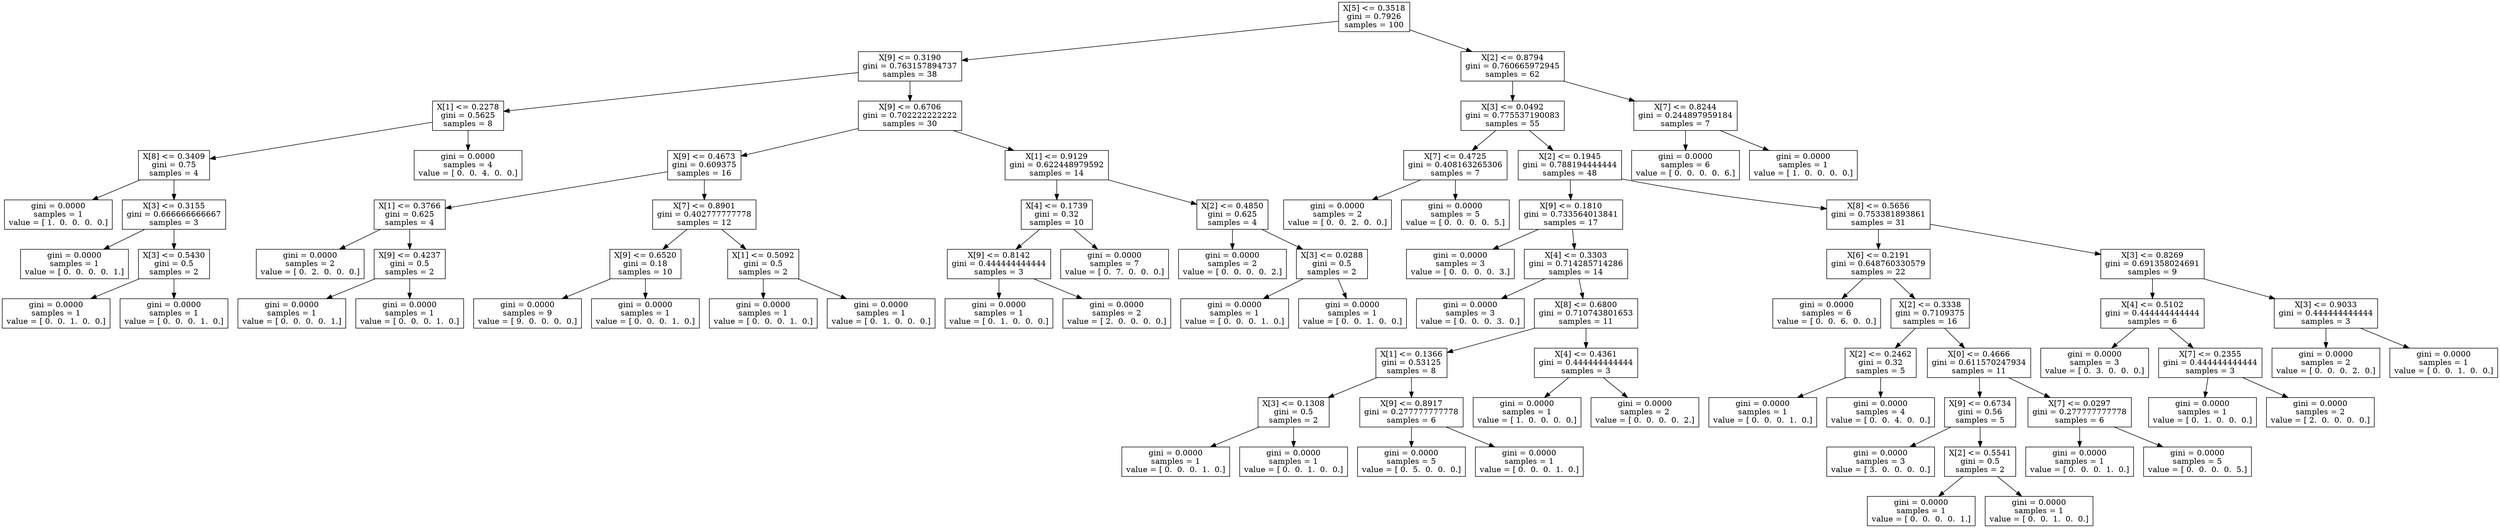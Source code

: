 digraph Tree {
0 [label="X[5] <= 0.3518\ngini = 0.7926\nsamples = 100", shape="box"] ;
1 [label="X[9] <= 0.3190\ngini = 0.763157894737\nsamples = 38", shape="box"] ;
0 -> 1 ;
2 [label="X[1] <= 0.2278\ngini = 0.5625\nsamples = 8", shape="box"] ;
1 -> 2 ;
3 [label="X[8] <= 0.3409\ngini = 0.75\nsamples = 4", shape="box"] ;
2 -> 3 ;
4 [label="gini = 0.0000\nsamples = 1\nvalue = [ 1.  0.  0.  0.  0.]", shape="box"] ;
3 -> 4 ;
5 [label="X[3] <= 0.3155\ngini = 0.666666666667\nsamples = 3", shape="box"] ;
3 -> 5 ;
6 [label="gini = 0.0000\nsamples = 1\nvalue = [ 0.  0.  0.  0.  1.]", shape="box"] ;
5 -> 6 ;
7 [label="X[3] <= 0.5430\ngini = 0.5\nsamples = 2", shape="box"] ;
5 -> 7 ;
8 [label="gini = 0.0000\nsamples = 1\nvalue = [ 0.  0.  1.  0.  0.]", shape="box"] ;
7 -> 8 ;
9 [label="gini = 0.0000\nsamples = 1\nvalue = [ 0.  0.  0.  1.  0.]", shape="box"] ;
7 -> 9 ;
10 [label="gini = 0.0000\nsamples = 4\nvalue = [ 0.  0.  4.  0.  0.]", shape="box"] ;
2 -> 10 ;
11 [label="X[9] <= 0.6706\ngini = 0.702222222222\nsamples = 30", shape="box"] ;
1 -> 11 ;
12 [label="X[9] <= 0.4673\ngini = 0.609375\nsamples = 16", shape="box"] ;
11 -> 12 ;
13 [label="X[1] <= 0.3766\ngini = 0.625\nsamples = 4", shape="box"] ;
12 -> 13 ;
14 [label="gini = 0.0000\nsamples = 2\nvalue = [ 0.  2.  0.  0.  0.]", shape="box"] ;
13 -> 14 ;
15 [label="X[9] <= 0.4237\ngini = 0.5\nsamples = 2", shape="box"] ;
13 -> 15 ;
16 [label="gini = 0.0000\nsamples = 1\nvalue = [ 0.  0.  0.  0.  1.]", shape="box"] ;
15 -> 16 ;
17 [label="gini = 0.0000\nsamples = 1\nvalue = [ 0.  0.  0.  1.  0.]", shape="box"] ;
15 -> 17 ;
18 [label="X[7] <= 0.8901\ngini = 0.402777777778\nsamples = 12", shape="box"] ;
12 -> 18 ;
19 [label="X[9] <= 0.6520\ngini = 0.18\nsamples = 10", shape="box"] ;
18 -> 19 ;
20 [label="gini = 0.0000\nsamples = 9\nvalue = [ 9.  0.  0.  0.  0.]", shape="box"] ;
19 -> 20 ;
21 [label="gini = 0.0000\nsamples = 1\nvalue = [ 0.  0.  0.  1.  0.]", shape="box"] ;
19 -> 21 ;
22 [label="X[1] <= 0.5092\ngini = 0.5\nsamples = 2", shape="box"] ;
18 -> 22 ;
23 [label="gini = 0.0000\nsamples = 1\nvalue = [ 0.  0.  0.  1.  0.]", shape="box"] ;
22 -> 23 ;
24 [label="gini = 0.0000\nsamples = 1\nvalue = [ 0.  1.  0.  0.  0.]", shape="box"] ;
22 -> 24 ;
25 [label="X[1] <= 0.9129\ngini = 0.622448979592\nsamples = 14", shape="box"] ;
11 -> 25 ;
26 [label="X[4] <= 0.1739\ngini = 0.32\nsamples = 10", shape="box"] ;
25 -> 26 ;
27 [label="X[9] <= 0.8142\ngini = 0.444444444444\nsamples = 3", shape="box"] ;
26 -> 27 ;
28 [label="gini = 0.0000\nsamples = 1\nvalue = [ 0.  1.  0.  0.  0.]", shape="box"] ;
27 -> 28 ;
29 [label="gini = 0.0000\nsamples = 2\nvalue = [ 2.  0.  0.  0.  0.]", shape="box"] ;
27 -> 29 ;
30 [label="gini = 0.0000\nsamples = 7\nvalue = [ 0.  7.  0.  0.  0.]", shape="box"] ;
26 -> 30 ;
31 [label="X[2] <= 0.4850\ngini = 0.625\nsamples = 4", shape="box"] ;
25 -> 31 ;
32 [label="gini = 0.0000\nsamples = 2\nvalue = [ 0.  0.  0.  0.  2.]", shape="box"] ;
31 -> 32 ;
33 [label="X[3] <= 0.0288\ngini = 0.5\nsamples = 2", shape="box"] ;
31 -> 33 ;
34 [label="gini = 0.0000\nsamples = 1\nvalue = [ 0.  0.  0.  1.  0.]", shape="box"] ;
33 -> 34 ;
35 [label="gini = 0.0000\nsamples = 1\nvalue = [ 0.  0.  1.  0.  0.]", shape="box"] ;
33 -> 35 ;
36 [label="X[2] <= 0.8794\ngini = 0.760665972945\nsamples = 62", shape="box"] ;
0 -> 36 ;
37 [label="X[3] <= 0.0492\ngini = 0.775537190083\nsamples = 55", shape="box"] ;
36 -> 37 ;
38 [label="X[7] <= 0.4725\ngini = 0.408163265306\nsamples = 7", shape="box"] ;
37 -> 38 ;
39 [label="gini = 0.0000\nsamples = 2\nvalue = [ 0.  0.  2.  0.  0.]", shape="box"] ;
38 -> 39 ;
40 [label="gini = 0.0000\nsamples = 5\nvalue = [ 0.  0.  0.  0.  5.]", shape="box"] ;
38 -> 40 ;
41 [label="X[2] <= 0.1945\ngini = 0.788194444444\nsamples = 48", shape="box"] ;
37 -> 41 ;
42 [label="X[9] <= 0.1810\ngini = 0.733564013841\nsamples = 17", shape="box"] ;
41 -> 42 ;
43 [label="gini = 0.0000\nsamples = 3\nvalue = [ 0.  0.  0.  0.  3.]", shape="box"] ;
42 -> 43 ;
44 [label="X[4] <= 0.3303\ngini = 0.714285714286\nsamples = 14", shape="box"] ;
42 -> 44 ;
45 [label="gini = 0.0000\nsamples = 3\nvalue = [ 0.  0.  0.  3.  0.]", shape="box"] ;
44 -> 45 ;
46 [label="X[8] <= 0.6800\ngini = 0.710743801653\nsamples = 11", shape="box"] ;
44 -> 46 ;
47 [label="X[1] <= 0.1366\ngini = 0.53125\nsamples = 8", shape="box"] ;
46 -> 47 ;
48 [label="X[3] <= 0.1308\ngini = 0.5\nsamples = 2", shape="box"] ;
47 -> 48 ;
49 [label="gini = 0.0000\nsamples = 1\nvalue = [ 0.  0.  0.  1.  0.]", shape="box"] ;
48 -> 49 ;
50 [label="gini = 0.0000\nsamples = 1\nvalue = [ 0.  0.  1.  0.  0.]", shape="box"] ;
48 -> 50 ;
51 [label="X[9] <= 0.8917\ngini = 0.277777777778\nsamples = 6", shape="box"] ;
47 -> 51 ;
52 [label="gini = 0.0000\nsamples = 5\nvalue = [ 0.  5.  0.  0.  0.]", shape="box"] ;
51 -> 52 ;
53 [label="gini = 0.0000\nsamples = 1\nvalue = [ 0.  0.  0.  1.  0.]", shape="box"] ;
51 -> 53 ;
54 [label="X[4] <= 0.4361\ngini = 0.444444444444\nsamples = 3", shape="box"] ;
46 -> 54 ;
55 [label="gini = 0.0000\nsamples = 1\nvalue = [ 1.  0.  0.  0.  0.]", shape="box"] ;
54 -> 55 ;
56 [label="gini = 0.0000\nsamples = 2\nvalue = [ 0.  0.  0.  0.  2.]", shape="box"] ;
54 -> 56 ;
57 [label="X[8] <= 0.5656\ngini = 0.753381893861\nsamples = 31", shape="box"] ;
41 -> 57 ;
58 [label="X[6] <= 0.2191\ngini = 0.648760330579\nsamples = 22", shape="box"] ;
57 -> 58 ;
59 [label="gini = 0.0000\nsamples = 6\nvalue = [ 0.  0.  6.  0.  0.]", shape="box"] ;
58 -> 59 ;
60 [label="X[2] <= 0.3338\ngini = 0.7109375\nsamples = 16", shape="box"] ;
58 -> 60 ;
61 [label="X[2] <= 0.2462\ngini = 0.32\nsamples = 5", shape="box"] ;
60 -> 61 ;
62 [label="gini = 0.0000\nsamples = 1\nvalue = [ 0.  0.  0.  1.  0.]", shape="box"] ;
61 -> 62 ;
63 [label="gini = 0.0000\nsamples = 4\nvalue = [ 0.  0.  4.  0.  0.]", shape="box"] ;
61 -> 63 ;
64 [label="X[0] <= 0.4666\ngini = 0.611570247934\nsamples = 11", shape="box"] ;
60 -> 64 ;
65 [label="X[9] <= 0.6734\ngini = 0.56\nsamples = 5", shape="box"] ;
64 -> 65 ;
66 [label="gini = 0.0000\nsamples = 3\nvalue = [ 3.  0.  0.  0.  0.]", shape="box"] ;
65 -> 66 ;
67 [label="X[2] <= 0.5541\ngini = 0.5\nsamples = 2", shape="box"] ;
65 -> 67 ;
68 [label="gini = 0.0000\nsamples = 1\nvalue = [ 0.  0.  0.  0.  1.]", shape="box"] ;
67 -> 68 ;
69 [label="gini = 0.0000\nsamples = 1\nvalue = [ 0.  0.  1.  0.  0.]", shape="box"] ;
67 -> 69 ;
70 [label="X[7] <= 0.0297\ngini = 0.277777777778\nsamples = 6", shape="box"] ;
64 -> 70 ;
71 [label="gini = 0.0000\nsamples = 1\nvalue = [ 0.  0.  0.  1.  0.]", shape="box"] ;
70 -> 71 ;
72 [label="gini = 0.0000\nsamples = 5\nvalue = [ 0.  0.  0.  0.  5.]", shape="box"] ;
70 -> 72 ;
73 [label="X[3] <= 0.8269\ngini = 0.691358024691\nsamples = 9", shape="box"] ;
57 -> 73 ;
74 [label="X[4] <= 0.5102\ngini = 0.444444444444\nsamples = 6", shape="box"] ;
73 -> 74 ;
75 [label="gini = 0.0000\nsamples = 3\nvalue = [ 0.  3.  0.  0.  0.]", shape="box"] ;
74 -> 75 ;
76 [label="X[7] <= 0.2355\ngini = 0.444444444444\nsamples = 3", shape="box"] ;
74 -> 76 ;
77 [label="gini = 0.0000\nsamples = 1\nvalue = [ 0.  1.  0.  0.  0.]", shape="box"] ;
76 -> 77 ;
78 [label="gini = 0.0000\nsamples = 2\nvalue = [ 2.  0.  0.  0.  0.]", shape="box"] ;
76 -> 78 ;
79 [label="X[3] <= 0.9033\ngini = 0.444444444444\nsamples = 3", shape="box"] ;
73 -> 79 ;
80 [label="gini = 0.0000\nsamples = 2\nvalue = [ 0.  0.  0.  2.  0.]", shape="box"] ;
79 -> 80 ;
81 [label="gini = 0.0000\nsamples = 1\nvalue = [ 0.  0.  1.  0.  0.]", shape="box"] ;
79 -> 81 ;
82 [label="X[7] <= 0.8244\ngini = 0.244897959184\nsamples = 7", shape="box"] ;
36 -> 82 ;
83 [label="gini = 0.0000\nsamples = 6\nvalue = [ 0.  0.  0.  0.  6.]", shape="box"] ;
82 -> 83 ;
84 [label="gini = 0.0000\nsamples = 1\nvalue = [ 1.  0.  0.  0.  0.]", shape="box"] ;
82 -> 84 ;
}